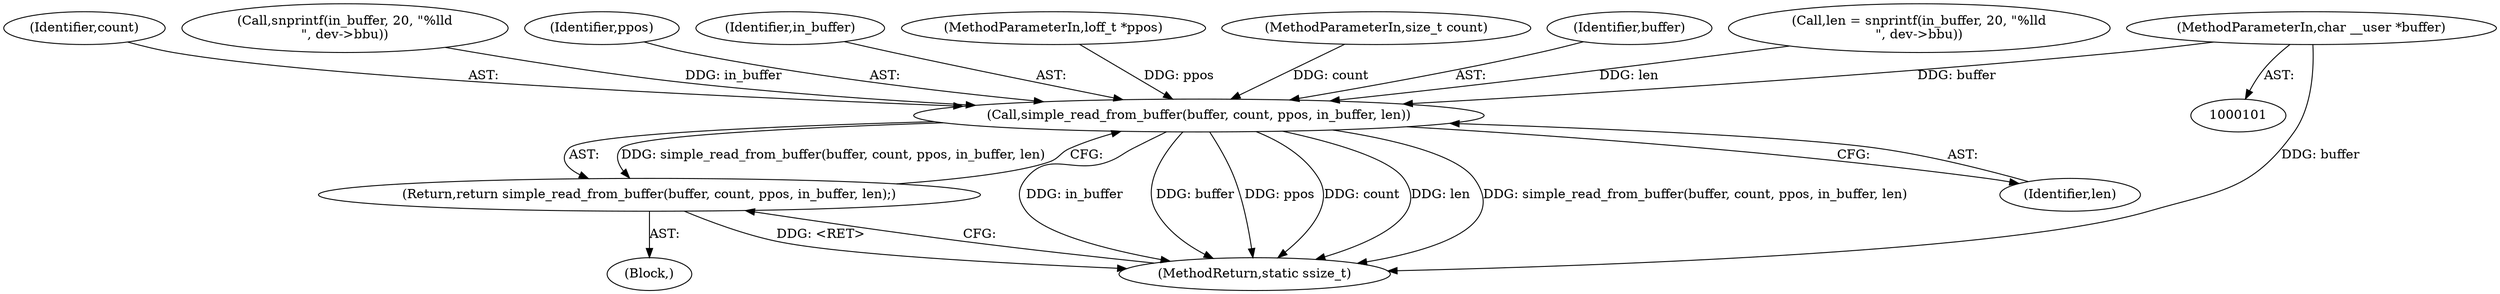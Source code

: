 digraph "0_linux_f1e255d60ae66a9f672ff9a207ee6cd8e33d2679@pointer" {
"1000103" [label="(MethodParameterIn,char __user *buffer)"];
"1000165" [label="(Call,simple_read_from_buffer(buffer, count, ppos, in_buffer, len))"];
"1000164" [label="(Return,return simple_read_from_buffer(buffer, count, ppos, in_buffer, len);)"];
"1000164" [label="(Return,return simple_read_from_buffer(buffer, count, ppos, in_buffer, len);)"];
"1000167" [label="(Identifier,count)"];
"1000106" [label="(Block,)"];
"1000146" [label="(Call,snprintf(in_buffer, 20, \"%lld\n\", dev->bbu))"];
"1000171" [label="(MethodReturn,static ssize_t)"];
"1000168" [label="(Identifier,ppos)"];
"1000169" [label="(Identifier,in_buffer)"];
"1000105" [label="(MethodParameterIn,loff_t *ppos)"];
"1000103" [label="(MethodParameterIn,char __user *buffer)"];
"1000104" [label="(MethodParameterIn,size_t count)"];
"1000165" [label="(Call,simple_read_from_buffer(buffer, count, ppos, in_buffer, len))"];
"1000166" [label="(Identifier,buffer)"];
"1000170" [label="(Identifier,len)"];
"1000144" [label="(Call,len = snprintf(in_buffer, 20, \"%lld\n\", dev->bbu))"];
"1000103" -> "1000101"  [label="AST: "];
"1000103" -> "1000171"  [label="DDG: buffer"];
"1000103" -> "1000165"  [label="DDG: buffer"];
"1000165" -> "1000164"  [label="AST: "];
"1000165" -> "1000170"  [label="CFG: "];
"1000166" -> "1000165"  [label="AST: "];
"1000167" -> "1000165"  [label="AST: "];
"1000168" -> "1000165"  [label="AST: "];
"1000169" -> "1000165"  [label="AST: "];
"1000170" -> "1000165"  [label="AST: "];
"1000164" -> "1000165"  [label="CFG: "];
"1000165" -> "1000171"  [label="DDG: in_buffer"];
"1000165" -> "1000171"  [label="DDG: buffer"];
"1000165" -> "1000171"  [label="DDG: ppos"];
"1000165" -> "1000171"  [label="DDG: count"];
"1000165" -> "1000171"  [label="DDG: len"];
"1000165" -> "1000171"  [label="DDG: simple_read_from_buffer(buffer, count, ppos, in_buffer, len)"];
"1000165" -> "1000164"  [label="DDG: simple_read_from_buffer(buffer, count, ppos, in_buffer, len)"];
"1000104" -> "1000165"  [label="DDG: count"];
"1000105" -> "1000165"  [label="DDG: ppos"];
"1000146" -> "1000165"  [label="DDG: in_buffer"];
"1000144" -> "1000165"  [label="DDG: len"];
"1000164" -> "1000106"  [label="AST: "];
"1000171" -> "1000164"  [label="CFG: "];
"1000164" -> "1000171"  [label="DDG: <RET>"];
}
